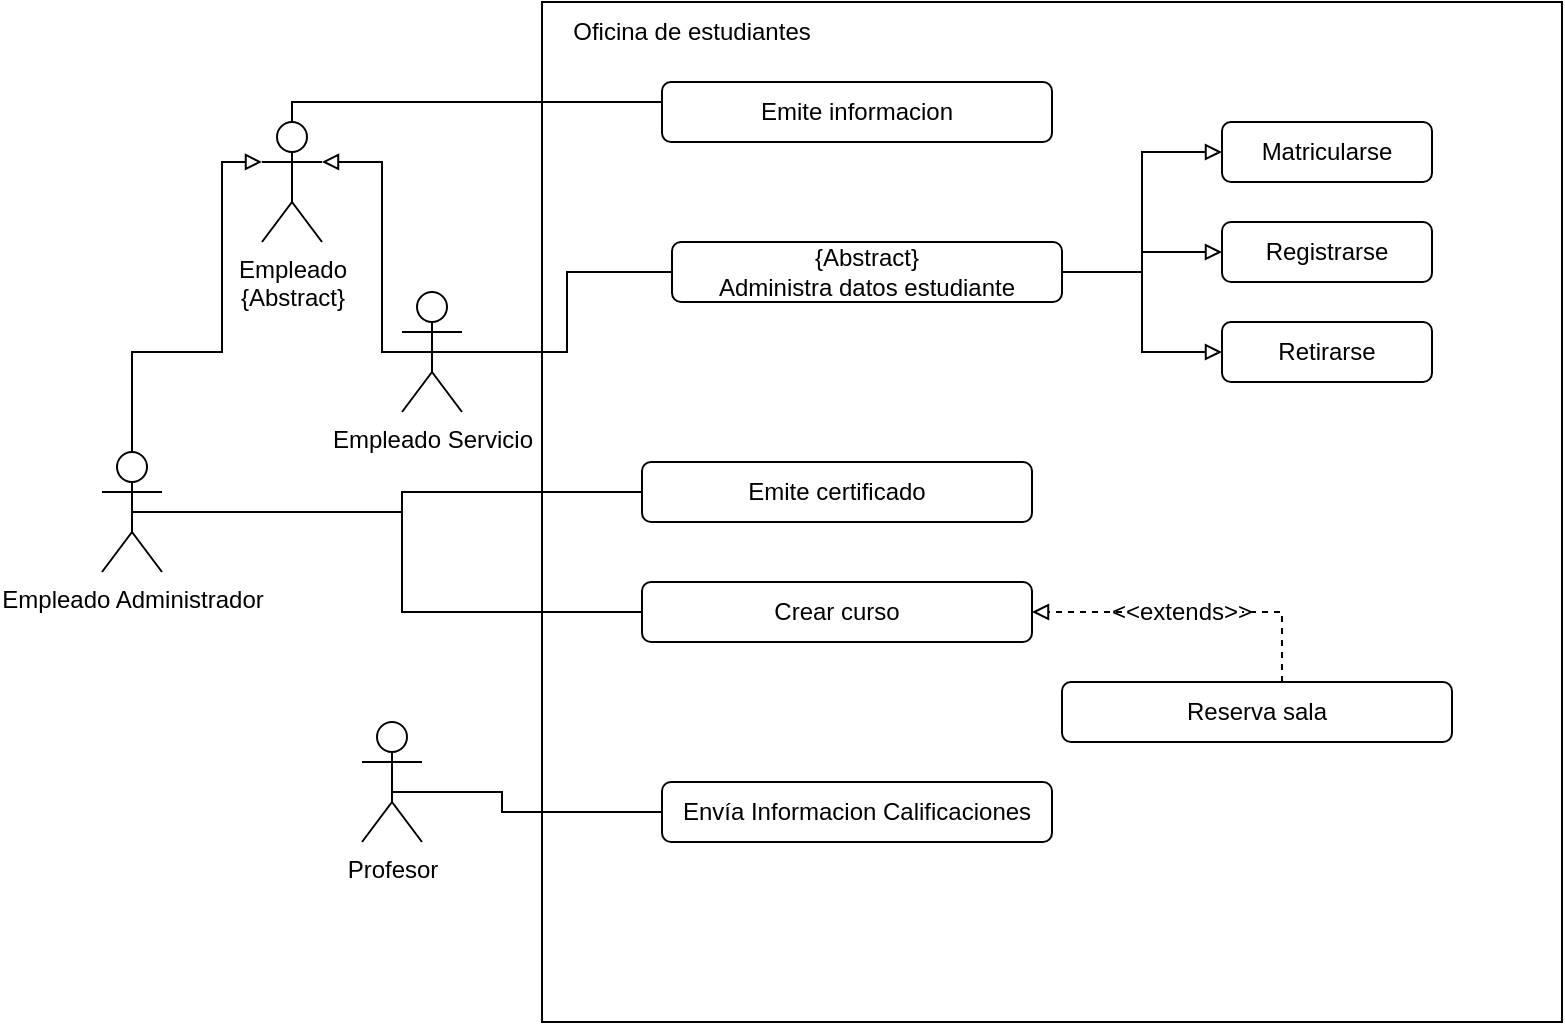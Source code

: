 <mxfile version="17.4.2" type="device"><diagram id="IMYBhU-WAGlMxaCAO3Aq" name="Página-1"><mxGraphModel dx="1695" dy="545" grid="1" gridSize="10" guides="1" tooltips="1" connect="1" arrows="1" fold="1" page="1" pageScale="1" pageWidth="827" pageHeight="1169" math="0" shadow="0"><root><mxCell id="0"/><mxCell id="1" parent="0"/><mxCell id="_GYyLZ8P_55Hj08ag6mQ-1" value="" style="whiteSpace=wrap;html=1;aspect=fixed;" vertex="1" parent="1"><mxGeometry x="200" y="40" width="510" height="510" as="geometry"/></mxCell><mxCell id="_GYyLZ8P_55Hj08ag6mQ-2" value="Oficina de estudiantes" style="text;html=1;strokeColor=none;fillColor=none;align=center;verticalAlign=middle;whiteSpace=wrap;rounded=0;" vertex="1" parent="1"><mxGeometry x="200" y="40" width="150" height="30" as="geometry"/></mxCell><mxCell id="_GYyLZ8P_55Hj08ag6mQ-18" style="edgeStyle=orthogonalEdgeStyle;rounded=0;orthogonalLoop=1;jettySize=auto;html=1;entryX=0;entryY=0.5;entryDx=0;entryDy=0;endArrow=block;endFill=0;" edge="1" parent="1" source="_GYyLZ8P_55Hj08ag6mQ-11" target="_GYyLZ8P_55Hj08ag6mQ-15"><mxGeometry relative="1" as="geometry"/></mxCell><mxCell id="_GYyLZ8P_55Hj08ag6mQ-21" style="edgeStyle=orthogonalEdgeStyle;rounded=0;orthogonalLoop=1;jettySize=auto;html=1;endArrow=block;endFill=0;" edge="1" parent="1" source="_GYyLZ8P_55Hj08ag6mQ-11" target="_GYyLZ8P_55Hj08ag6mQ-13"><mxGeometry relative="1" as="geometry"/></mxCell><mxCell id="_GYyLZ8P_55Hj08ag6mQ-22" style="edgeStyle=orthogonalEdgeStyle;rounded=0;orthogonalLoop=1;jettySize=auto;html=1;entryX=0;entryY=0.5;entryDx=0;entryDy=0;endArrow=block;endFill=0;" edge="1" parent="1" source="_GYyLZ8P_55Hj08ag6mQ-11" target="_GYyLZ8P_55Hj08ag6mQ-16"><mxGeometry relative="1" as="geometry"/></mxCell><mxCell id="_GYyLZ8P_55Hj08ag6mQ-11" value="{Abstract}&lt;br&gt;Administra datos estudiante" style="rounded=1;whiteSpace=wrap;html=1;" vertex="1" parent="1"><mxGeometry x="265" y="160" width="195" height="30" as="geometry"/></mxCell><mxCell id="_GYyLZ8P_55Hj08ag6mQ-13" value="Registrarse" style="rounded=1;whiteSpace=wrap;html=1;" vertex="1" parent="1"><mxGeometry x="540" y="150" width="105" height="30" as="geometry"/></mxCell><mxCell id="_GYyLZ8P_55Hj08ag6mQ-44" style="edgeStyle=orthogonalEdgeStyle;rounded=0;orthogonalLoop=1;jettySize=auto;html=1;endArrow=none;endFill=0;entryX=0.5;entryY=0.5;entryDx=0;entryDy=0;entryPerimeter=0;" edge="1" parent="1" source="_GYyLZ8P_55Hj08ag6mQ-14" target="_GYyLZ8P_55Hj08ag6mQ-32"><mxGeometry relative="1" as="geometry"><Array as="points"><mxPoint x="180" y="445"/><mxPoint x="180" y="435"/><mxPoint x="125" y="435"/></Array></mxGeometry></mxCell><mxCell id="_GYyLZ8P_55Hj08ag6mQ-14" value="Envía Informacion Calificaciones" style="rounded=1;whiteSpace=wrap;html=1;" vertex="1" parent="1"><mxGeometry x="260" y="430" width="195" height="30" as="geometry"/></mxCell><mxCell id="_GYyLZ8P_55Hj08ag6mQ-15" value="Matricularse" style="rounded=1;whiteSpace=wrap;html=1;" vertex="1" parent="1"><mxGeometry x="540" y="100" width="105" height="30" as="geometry"/></mxCell><mxCell id="_GYyLZ8P_55Hj08ag6mQ-16" value="Retirarse" style="rounded=1;whiteSpace=wrap;html=1;" vertex="1" parent="1"><mxGeometry x="540" y="200" width="105" height="30" as="geometry"/></mxCell><mxCell id="_GYyLZ8P_55Hj08ag6mQ-23" value="Crear curso" style="rounded=1;whiteSpace=wrap;html=1;" vertex="1" parent="1"><mxGeometry x="250" y="330" width="195" height="30" as="geometry"/></mxCell><mxCell id="_GYyLZ8P_55Hj08ag6mQ-25" value="Emite informacion" style="rounded=1;whiteSpace=wrap;html=1;" vertex="1" parent="1"><mxGeometry x="260" y="80" width="195" height="30" as="geometry"/></mxCell><mxCell id="_GYyLZ8P_55Hj08ag6mQ-32" value="Profesor" style="shape=umlActor;verticalLabelPosition=bottom;verticalAlign=top;html=1;outlineConnect=0;" vertex="1" parent="1"><mxGeometry x="110" y="400" width="30" height="60" as="geometry"/></mxCell><mxCell id="_GYyLZ8P_55Hj08ag6mQ-41" style="edgeStyle=orthogonalEdgeStyle;rounded=0;orthogonalLoop=1;jettySize=auto;html=1;entryX=0;entryY=0.333;entryDx=0;entryDy=0;entryPerimeter=0;endArrow=block;endFill=0;exitX=0.5;exitY=0.5;exitDx=0;exitDy=0;exitPerimeter=0;" edge="1" parent="1" source="_GYyLZ8P_55Hj08ag6mQ-36" target="_GYyLZ8P_55Hj08ag6mQ-38"><mxGeometry relative="1" as="geometry"><mxPoint x="30" y="215" as="sourcePoint"/><Array as="points"><mxPoint x="40" y="215"/><mxPoint x="40" y="120"/></Array></mxGeometry></mxCell><mxCell id="_GYyLZ8P_55Hj08ag6mQ-47" style="edgeStyle=orthogonalEdgeStyle;rounded=0;orthogonalLoop=1;jettySize=auto;html=1;entryX=0;entryY=0.5;entryDx=0;entryDy=0;endArrow=none;endFill=0;" edge="1" parent="1" source="_GYyLZ8P_55Hj08ag6mQ-36" target="_GYyLZ8P_55Hj08ag6mQ-46"><mxGeometry relative="1" as="geometry"/></mxCell><mxCell id="_GYyLZ8P_55Hj08ag6mQ-48" style="edgeStyle=orthogonalEdgeStyle;rounded=0;orthogonalLoop=1;jettySize=auto;html=1;entryX=0;entryY=0.5;entryDx=0;entryDy=0;endArrow=none;endFill=0;exitX=0.5;exitY=0.5;exitDx=0;exitDy=0;exitPerimeter=0;" edge="1" parent="1" source="_GYyLZ8P_55Hj08ag6mQ-36" target="_GYyLZ8P_55Hj08ag6mQ-23"><mxGeometry relative="1" as="geometry"/></mxCell><mxCell id="_GYyLZ8P_55Hj08ag6mQ-36" value="Empleado Administrador" style="shape=umlActor;verticalLabelPosition=bottom;verticalAlign=top;html=1;outlineConnect=0;" vertex="1" parent="1"><mxGeometry x="-20" y="265" width="30" height="60" as="geometry"/></mxCell><mxCell id="_GYyLZ8P_55Hj08ag6mQ-42" style="edgeStyle=orthogonalEdgeStyle;rounded=0;orthogonalLoop=1;jettySize=auto;html=1;entryX=1;entryY=0.333;entryDx=0;entryDy=0;entryPerimeter=0;endArrow=block;endFill=0;exitX=0.5;exitY=0.5;exitDx=0;exitDy=0;exitPerimeter=0;" edge="1" parent="1" source="_GYyLZ8P_55Hj08ag6mQ-37" target="_GYyLZ8P_55Hj08ag6mQ-38"><mxGeometry relative="1" as="geometry"><Array as="points"><mxPoint x="120" y="215"/><mxPoint x="120" y="120"/></Array></mxGeometry></mxCell><mxCell id="_GYyLZ8P_55Hj08ag6mQ-43" style="edgeStyle=orthogonalEdgeStyle;rounded=0;orthogonalLoop=1;jettySize=auto;html=1;endArrow=none;endFill=0;exitX=0.5;exitY=0.5;exitDx=0;exitDy=0;exitPerimeter=0;" edge="1" parent="1" source="_GYyLZ8P_55Hj08ag6mQ-37" target="_GYyLZ8P_55Hj08ag6mQ-11"><mxGeometry relative="1" as="geometry"/></mxCell><mxCell id="_GYyLZ8P_55Hj08ag6mQ-37" value="Empleado Servicio" style="shape=umlActor;verticalLabelPosition=bottom;verticalAlign=top;html=1;outlineConnect=0;" vertex="1" parent="1"><mxGeometry x="130" y="185" width="30" height="60" as="geometry"/></mxCell><mxCell id="_GYyLZ8P_55Hj08ag6mQ-45" style="edgeStyle=orthogonalEdgeStyle;rounded=0;orthogonalLoop=1;jettySize=auto;html=1;endArrow=none;endFill=0;exitX=0.5;exitY=0;exitDx=0;exitDy=0;exitPerimeter=0;" edge="1" parent="1" source="_GYyLZ8P_55Hj08ag6mQ-38" target="_GYyLZ8P_55Hj08ag6mQ-25"><mxGeometry relative="1" as="geometry"><Array as="points"><mxPoint x="75" y="90"/></Array></mxGeometry></mxCell><mxCell id="_GYyLZ8P_55Hj08ag6mQ-38" value="Empleado&lt;br&gt;&lt;span&gt;{Abstract}&lt;/span&gt;" style="shape=umlActor;verticalLabelPosition=bottom;verticalAlign=top;html=1;outlineConnect=0;" vertex="1" parent="1"><mxGeometry x="60" y="100" width="30" height="60" as="geometry"/></mxCell><mxCell id="_GYyLZ8P_55Hj08ag6mQ-46" value="Emite certificado" style="rounded=1;whiteSpace=wrap;html=1;" vertex="1" parent="1"><mxGeometry x="250" y="270" width="195" height="30" as="geometry"/></mxCell><mxCell id="_GYyLZ8P_55Hj08ag6mQ-50" style="edgeStyle=orthogonalEdgeStyle;rounded=0;orthogonalLoop=1;jettySize=auto;html=1;entryX=1;entryY=0.5;entryDx=0;entryDy=0;endArrow=block;endFill=0;dashed=1;startArrow=none;" edge="1" parent="1" source="_GYyLZ8P_55Hj08ag6mQ-51" target="_GYyLZ8P_55Hj08ag6mQ-23"><mxGeometry relative="1" as="geometry"/></mxCell><mxCell id="_GYyLZ8P_55Hj08ag6mQ-49" value="Reserva sala" style="rounded=1;whiteSpace=wrap;html=1;" vertex="1" parent="1"><mxGeometry x="460" y="380" width="195" height="30" as="geometry"/></mxCell><mxCell id="_GYyLZ8P_55Hj08ag6mQ-51" value="&amp;lt;&amp;lt;extends&amp;gt;&amp;gt;" style="text;html=1;strokeColor=none;fillColor=none;align=center;verticalAlign=middle;whiteSpace=wrap;rounded=0;" vertex="1" parent="1"><mxGeometry x="490" y="330" width="60" height="30" as="geometry"/></mxCell><mxCell id="_GYyLZ8P_55Hj08ag6mQ-52" value="" style="edgeStyle=orthogonalEdgeStyle;rounded=0;orthogonalLoop=1;jettySize=auto;html=1;entryX=1;entryY=0.5;entryDx=0;entryDy=0;endArrow=none;endFill=0;dashed=1;" edge="1" parent="1" source="_GYyLZ8P_55Hj08ag6mQ-49" target="_GYyLZ8P_55Hj08ag6mQ-51"><mxGeometry relative="1" as="geometry"><mxPoint x="527.5" y="380" as="sourcePoint"/><mxPoint x="445" y="345" as="targetPoint"/><Array as="points"><mxPoint x="570" y="345"/></Array></mxGeometry></mxCell></root></mxGraphModel></diagram></mxfile>